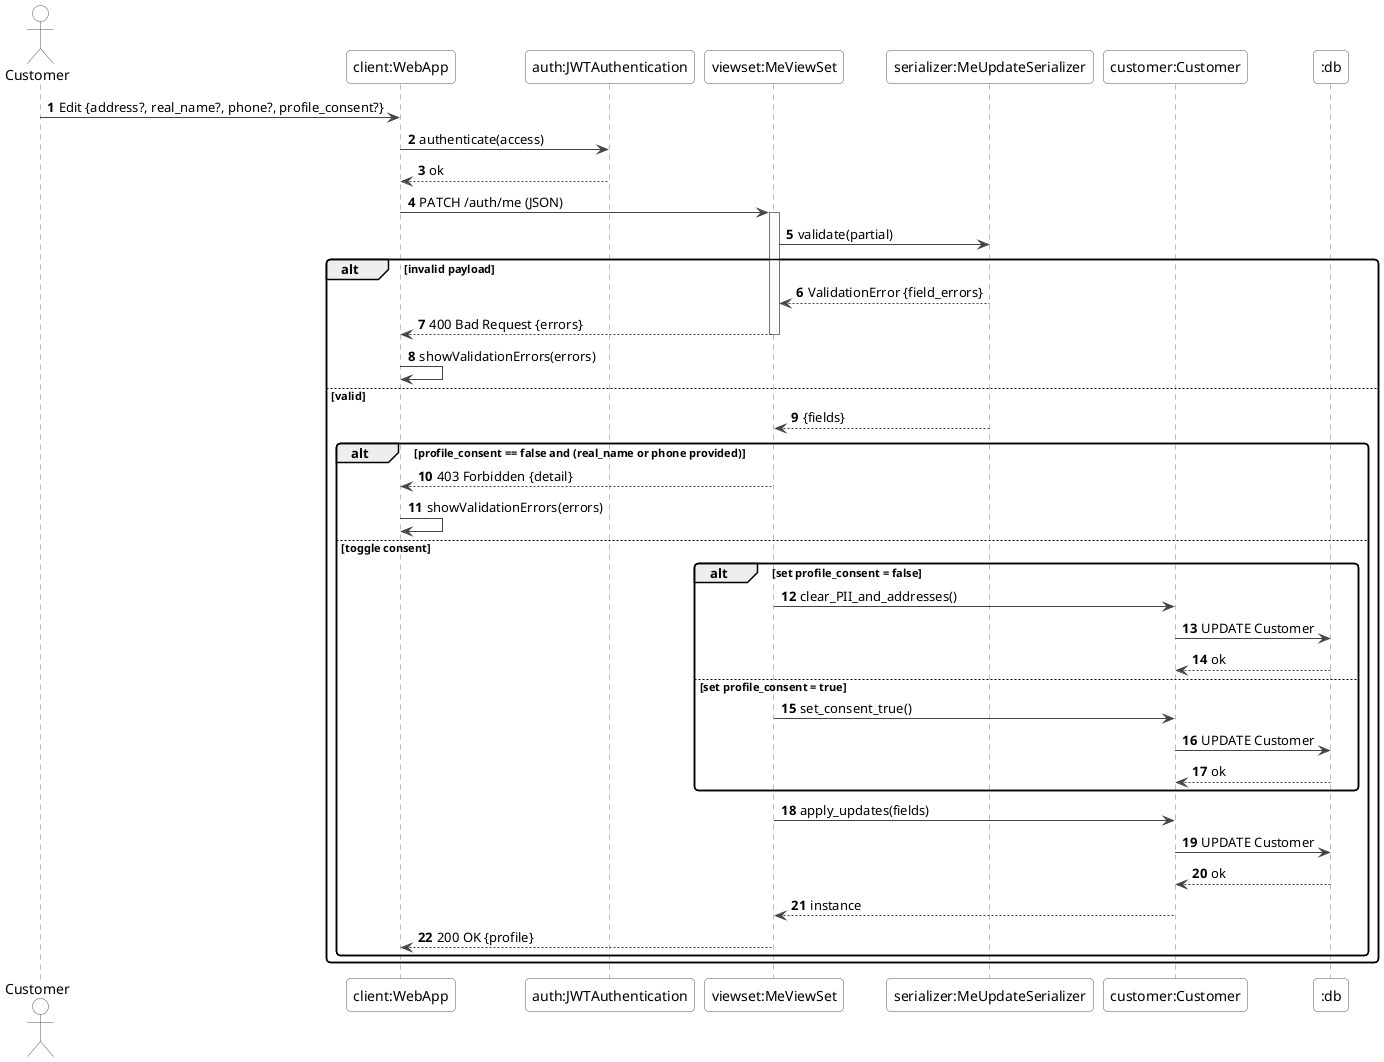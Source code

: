 @startuml MeUpdateSequence
skinparam shadowing false
skinparam roundcorner 8
skinparam sequence {
  ArrowColor #444
  LifeLineBorderColor #777
  LifeLineBackgroundColor #FBFBFF
  ParticipantBorderColor #555
  ParticipantBackgroundColor #FFFFFF
  ActorBorderColor #555
  ActorBackgroundColor #FFFFFF
  BoxBorderColor #999
}

autonumber
actor Customer
participant "client:WebApp" as fe
participant "auth:JWTAuthentication" as jwt
participant "viewset:MeViewSet" as mev
participant "serializer:MeUpdateSerializer" as upsz
participant "customer:Customer" as customer
participant ":db" as db

Customer -> fe : Edit {address?, real_name?, phone?, profile_consent?}
fe -> jwt : authenticate(access)
jwt --> fe : ok
fe -> mev : PATCH /auth/me (JSON)
activate mev
mev -> upsz : validate(partial)
alt invalid payload
  upsz --> mev : ValidationError {field_errors}
  mev --> fe : 400 Bad Request {errors}
  deactivate mev
  fe -> fe : showValidationErrors(errors)
else valid
  upsz --> mev : {fields}
  alt profile_consent == false and (real_name or phone provided)
    mev --> fe : 403 Forbidden {detail}
    deactivate mev
    fe -> fe : showValidationErrors(errors)
  else toggle consent
    alt set profile_consent = false
      mev -> customer : clear_PII_and_addresses()
      customer -> db : UPDATE Customer
      db --> customer : ok
    else set profile_consent = true
      mev -> customer : set_consent_true()
      customer -> db : UPDATE Customer
      db --> customer : ok
    end
    mev -> customer : apply_updates(fields)
    customer -> db : UPDATE Customer
    db --> customer : ok
    customer --> mev : instance
    mev --> fe : 200 OK {profile}
    deactivate mev
  end
end
@enduml